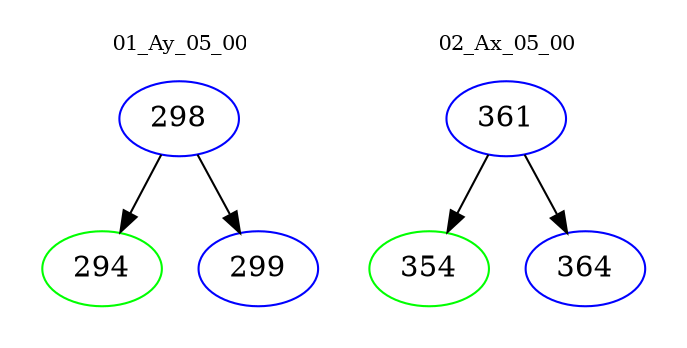 digraph{
subgraph cluster_0 {
color = white
label = "01_Ay_05_00";
fontsize=10;
T0_298 [label="298", color="blue"]
T0_298 -> T0_294 [color="black"]
T0_294 [label="294", color="green"]
T0_298 -> T0_299 [color="black"]
T0_299 [label="299", color="blue"]
}
subgraph cluster_1 {
color = white
label = "02_Ax_05_00";
fontsize=10;
T1_361 [label="361", color="blue"]
T1_361 -> T1_354 [color="black"]
T1_354 [label="354", color="green"]
T1_361 -> T1_364 [color="black"]
T1_364 [label="364", color="blue"]
}
}
